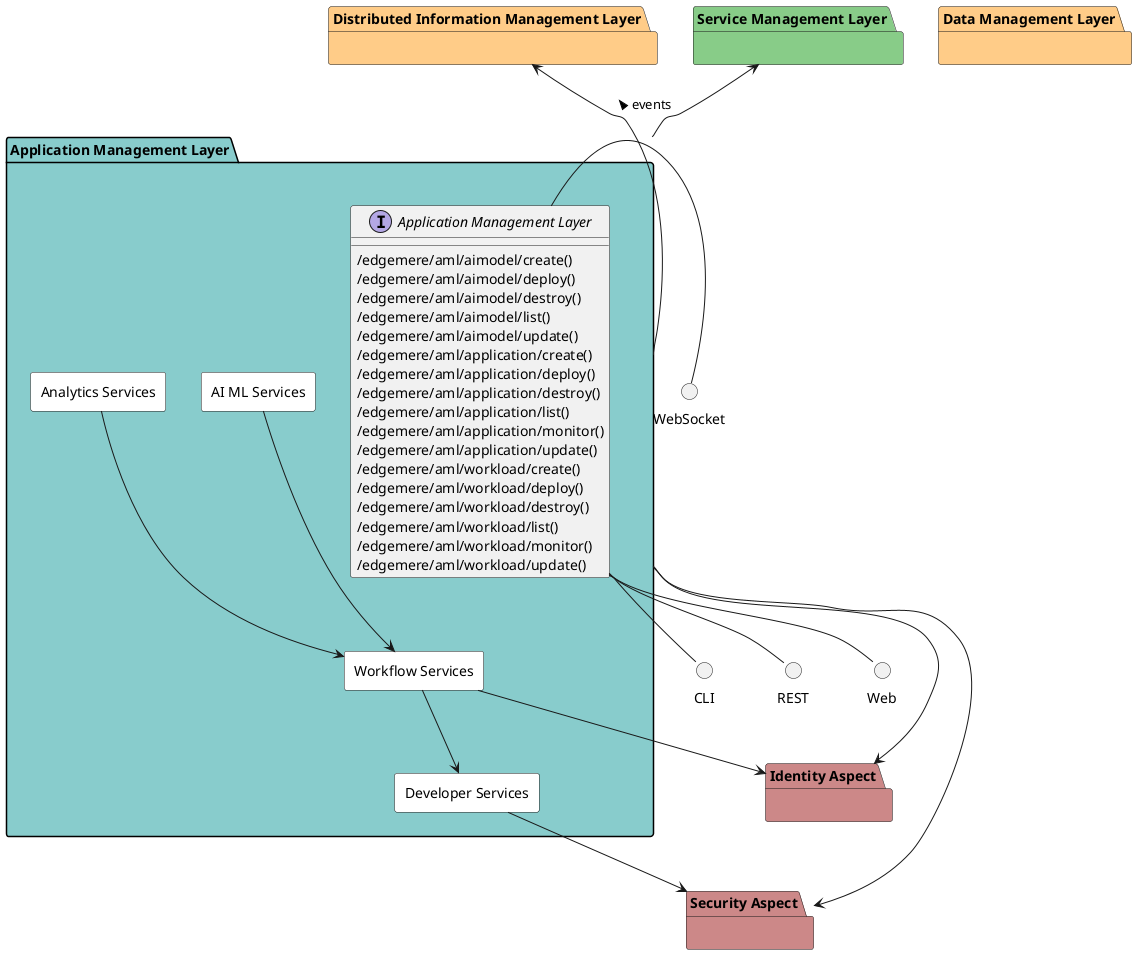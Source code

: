 @startuml


package "Distributed Information Management Layer" #ffcc88 {

}

package "Service Management Layer" #88cc88 {

}

package "Security Aspect" #cc8888 {

}

package "Identity Aspect" #cc8888 {

}

package "Application Management Layer" #88cccc {

}

package "Data Management Layer" #ffcc88 {

}


package "Application Management Layer" #88cccc {

    interface "Application Management Layer" as i {
    
            /edgemere/aml/aimodel/create()
            /edgemere/aml/aimodel/deploy()
            /edgemere/aml/aimodel/destroy()
            /edgemere/aml/aimodel/list()
            /edgemere/aml/aimodel/update()
            /edgemere/aml/application/create()
            /edgemere/aml/application/deploy()
            /edgemere/aml/application/destroy()
            /edgemere/aml/application/list()
            /edgemere/aml/application/monitor()
            /edgemere/aml/application/update()
            /edgemere/aml/workload/create()
            /edgemere/aml/workload/deploy()
            /edgemere/aml/workload/destroy()
            /edgemere/aml/workload/list()
            /edgemere/aml/workload/monitor()
            /edgemere/aml/workload/update()
    
    }
}

circle REST
circle Web
circle CLI
circle WebSocket

i -down- Web
i -down- CLI
i -down- REST
WebSocket -left- i: events >

package "Application Management Layer" #88cccc {


rectangle "AI ML Services" #white {
}

rectangle "Analytics Services" #white {
}

rectangle "Developer Services" #white {
}

rectangle "Workflow Services" #white {
}

    "AI ML Services" --> "Workflow Services"
    
    "Analytics Services" --> "Workflow Services"
    
    "Developer Services" --> "Security Aspect"
    
    "Workflow Services" --> "Developer Services"
    
    "Workflow Services" --> "Identity Aspect"
    
}


    "Distributed Information Management Layer" <-- "Application Management Layer"

    "Service Management Layer" <-- "Application Management Layer"

    "Security Aspect" <-- "Application Management Layer"

    "Identity Aspect" <-- "Application Management Layer"


@enduml
